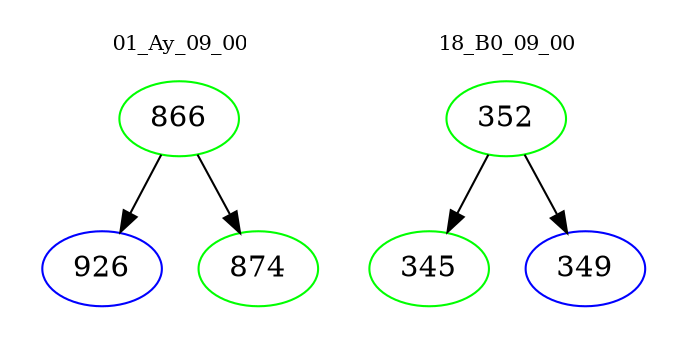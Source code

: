 digraph{
subgraph cluster_0 {
color = white
label = "01_Ay_09_00";
fontsize=10;
T0_866 [label="866", color="green"]
T0_866 -> T0_926 [color="black"]
T0_926 [label="926", color="blue"]
T0_866 -> T0_874 [color="black"]
T0_874 [label="874", color="green"]
}
subgraph cluster_1 {
color = white
label = "18_B0_09_00";
fontsize=10;
T1_352 [label="352", color="green"]
T1_352 -> T1_345 [color="black"]
T1_345 [label="345", color="green"]
T1_352 -> T1_349 [color="black"]
T1_349 [label="349", color="blue"]
}
}
